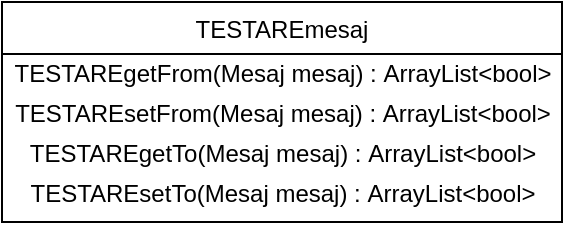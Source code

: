 <mxfile version="12.9.1" type="device"><diagram id="C5RBs43oDa-KdzZeNtuy" name="Page-1"><mxGraphModel dx="1038" dy="499" grid="1" gridSize="10" guides="1" tooltips="1" connect="1" arrows="1" fold="1" page="1" pageScale="1" pageWidth="827" pageHeight="1169" math="0" shadow="0"><root><mxCell id="WIyWlLk6GJQsqaUBKTNV-0"/><mxCell id="WIyWlLk6GJQsqaUBKTNV-1" parent="WIyWlLk6GJQsqaUBKTNV-0"/><mxCell id="zkfFHV4jXpPFQw0GAbJ--17" value="TESTAREmesaj" style="swimlane;fontStyle=0;align=center;verticalAlign=top;childLayout=stackLayout;horizontal=1;startSize=26;horizontalStack=0;resizeParent=1;resizeLast=0;collapsible=1;marginBottom=0;rounded=0;shadow=0;strokeWidth=1;" parent="WIyWlLk6GJQsqaUBKTNV-1" vertex="1"><mxGeometry x="330" y="120" width="280" height="110" as="geometry"><mxRectangle x="550" y="140" width="160" height="26" as="alternateBounds"/></mxGeometry></mxCell><mxCell id="tCm3ZPXMp1TfkKgrTYHM-0" value="TESTAREgetFrom(Mesaj mesaj) :&amp;nbsp;&lt;span style=&quot;text-align: left&quot;&gt;ArrayList&amp;lt;bool&amp;gt;&lt;/span&gt;" style="text;html=1;align=center;verticalAlign=middle;resizable=0;points=[];autosize=1;" vertex="1" parent="zkfFHV4jXpPFQw0GAbJ--17"><mxGeometry y="26" width="280" height="20" as="geometry"/></mxCell><mxCell id="tCm3ZPXMp1TfkKgrTYHM-4" value="TESTAREsetFrom(Mesaj mesaj) :&amp;nbsp;&lt;span style=&quot;text-align: left&quot;&gt;ArrayList&amp;lt;bool&amp;gt;&lt;/span&gt;" style="text;html=1;align=center;verticalAlign=middle;resizable=0;points=[];autosize=1;" vertex="1" parent="zkfFHV4jXpPFQw0GAbJ--17"><mxGeometry y="46" width="280" height="20" as="geometry"/></mxCell><mxCell id="tCm3ZPXMp1TfkKgrTYHM-5" value="TESTAREgetTo(Mesaj mesaj) :&amp;nbsp;&lt;span style=&quot;text-align: left&quot;&gt;ArrayList&amp;lt;bool&amp;gt;&lt;/span&gt;" style="text;html=1;align=center;verticalAlign=middle;resizable=0;points=[];autosize=1;" vertex="1" parent="zkfFHV4jXpPFQw0GAbJ--17"><mxGeometry y="66" width="280" height="20" as="geometry"/></mxCell><mxCell id="tCm3ZPXMp1TfkKgrTYHM-6" value="TESTAREsetTo(Mesaj mesaj) :&amp;nbsp;&lt;span style=&quot;text-align: left&quot;&gt;ArrayList&amp;lt;bool&amp;gt;&lt;/span&gt;" style="text;html=1;align=center;verticalAlign=middle;resizable=0;points=[];autosize=1;" vertex="1" parent="zkfFHV4jXpPFQw0GAbJ--17"><mxGeometry y="86" width="280" height="20" as="geometry"/></mxCell></root></mxGraphModel></diagram></mxfile>